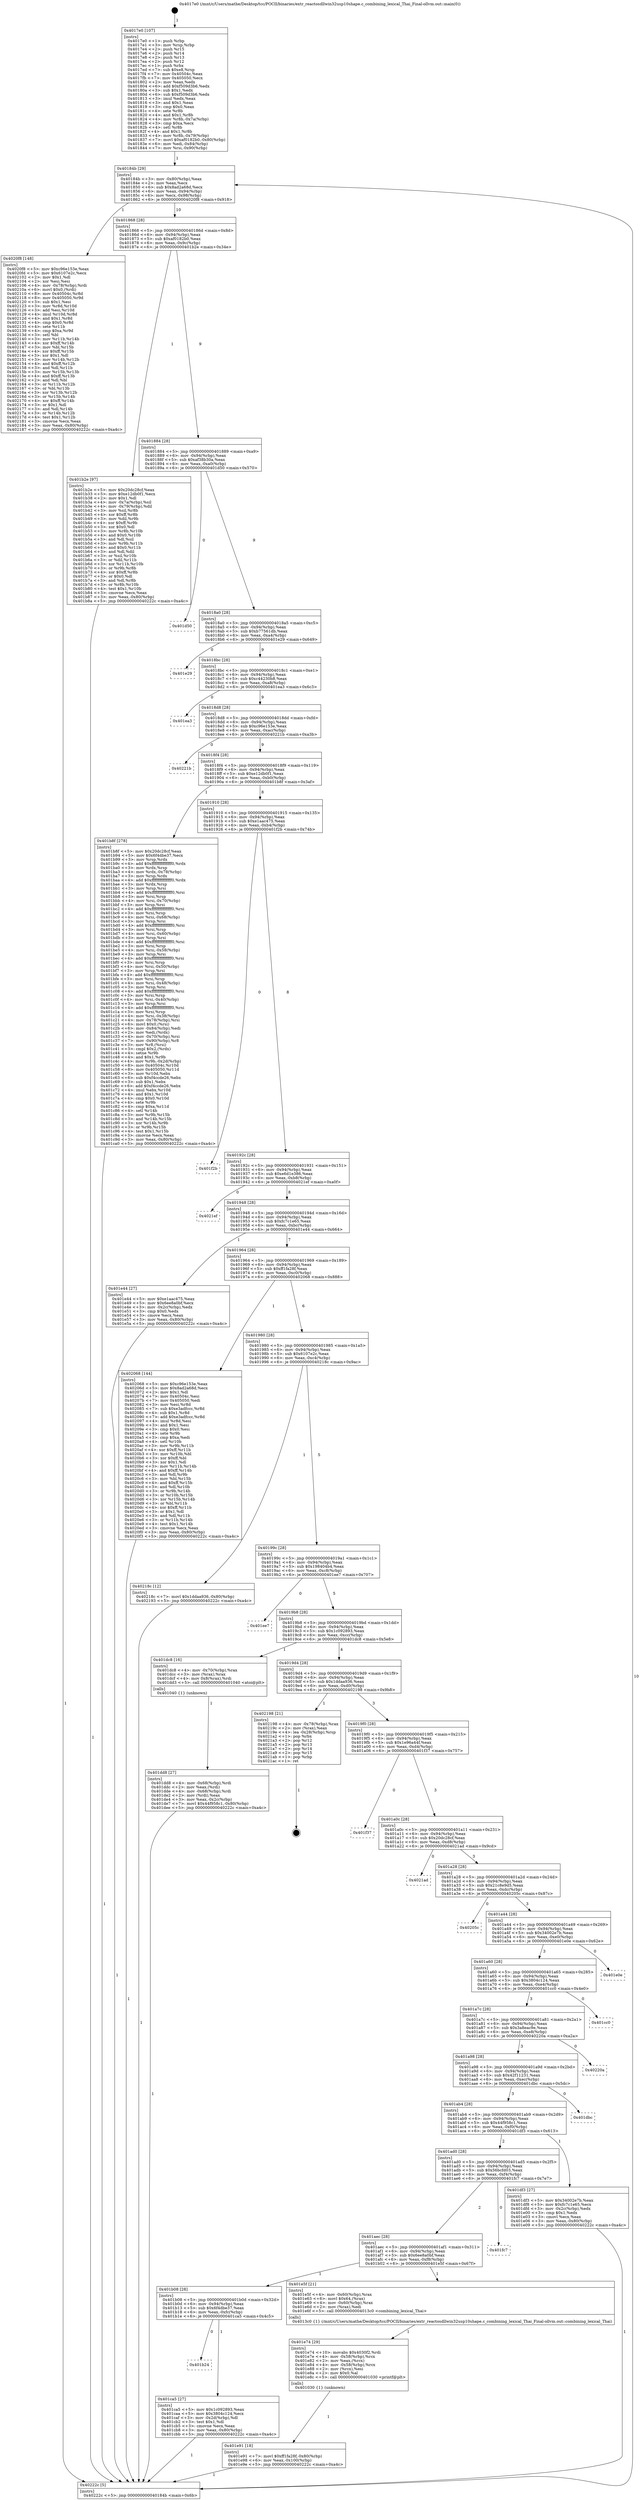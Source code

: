 digraph "0x4017e0" {
  label = "0x4017e0 (/mnt/c/Users/mathe/Desktop/tcc/POCII/binaries/extr_reactosdllwin32usp10shape.c_combining_lexical_Thai_Final-ollvm.out::main(0))"
  labelloc = "t"
  node[shape=record]

  Entry [label="",width=0.3,height=0.3,shape=circle,fillcolor=black,style=filled]
  "0x40184b" [label="{
     0x40184b [29]\l
     | [instrs]\l
     &nbsp;&nbsp;0x40184b \<+3\>: mov -0x80(%rbp),%eax\l
     &nbsp;&nbsp;0x40184e \<+2\>: mov %eax,%ecx\l
     &nbsp;&nbsp;0x401850 \<+6\>: sub $0x8ad2a68d,%ecx\l
     &nbsp;&nbsp;0x401856 \<+6\>: mov %eax,-0x94(%rbp)\l
     &nbsp;&nbsp;0x40185c \<+6\>: mov %ecx,-0x98(%rbp)\l
     &nbsp;&nbsp;0x401862 \<+6\>: je 00000000004020f8 \<main+0x918\>\l
  }"]
  "0x4020f8" [label="{
     0x4020f8 [148]\l
     | [instrs]\l
     &nbsp;&nbsp;0x4020f8 \<+5\>: mov $0xc96e153e,%eax\l
     &nbsp;&nbsp;0x4020fd \<+5\>: mov $0x6107e2c,%ecx\l
     &nbsp;&nbsp;0x402102 \<+2\>: mov $0x1,%dl\l
     &nbsp;&nbsp;0x402104 \<+2\>: xor %esi,%esi\l
     &nbsp;&nbsp;0x402106 \<+4\>: mov -0x78(%rbp),%rdi\l
     &nbsp;&nbsp;0x40210a \<+6\>: movl $0x0,(%rdi)\l
     &nbsp;&nbsp;0x402110 \<+8\>: mov 0x40504c,%r8d\l
     &nbsp;&nbsp;0x402118 \<+8\>: mov 0x405050,%r9d\l
     &nbsp;&nbsp;0x402120 \<+3\>: sub $0x1,%esi\l
     &nbsp;&nbsp;0x402123 \<+3\>: mov %r8d,%r10d\l
     &nbsp;&nbsp;0x402126 \<+3\>: add %esi,%r10d\l
     &nbsp;&nbsp;0x402129 \<+4\>: imul %r10d,%r8d\l
     &nbsp;&nbsp;0x40212d \<+4\>: and $0x1,%r8d\l
     &nbsp;&nbsp;0x402131 \<+4\>: cmp $0x0,%r8d\l
     &nbsp;&nbsp;0x402135 \<+4\>: sete %r11b\l
     &nbsp;&nbsp;0x402139 \<+4\>: cmp $0xa,%r9d\l
     &nbsp;&nbsp;0x40213d \<+3\>: setl %bl\l
     &nbsp;&nbsp;0x402140 \<+3\>: mov %r11b,%r14b\l
     &nbsp;&nbsp;0x402143 \<+4\>: xor $0xff,%r14b\l
     &nbsp;&nbsp;0x402147 \<+3\>: mov %bl,%r15b\l
     &nbsp;&nbsp;0x40214a \<+4\>: xor $0xff,%r15b\l
     &nbsp;&nbsp;0x40214e \<+3\>: xor $0x1,%dl\l
     &nbsp;&nbsp;0x402151 \<+3\>: mov %r14b,%r12b\l
     &nbsp;&nbsp;0x402154 \<+4\>: and $0xff,%r12b\l
     &nbsp;&nbsp;0x402158 \<+3\>: and %dl,%r11b\l
     &nbsp;&nbsp;0x40215b \<+3\>: mov %r15b,%r13b\l
     &nbsp;&nbsp;0x40215e \<+4\>: and $0xff,%r13b\l
     &nbsp;&nbsp;0x402162 \<+2\>: and %dl,%bl\l
     &nbsp;&nbsp;0x402164 \<+3\>: or %r11b,%r12b\l
     &nbsp;&nbsp;0x402167 \<+3\>: or %bl,%r13b\l
     &nbsp;&nbsp;0x40216a \<+3\>: xor %r13b,%r12b\l
     &nbsp;&nbsp;0x40216d \<+3\>: or %r15b,%r14b\l
     &nbsp;&nbsp;0x402170 \<+4\>: xor $0xff,%r14b\l
     &nbsp;&nbsp;0x402174 \<+3\>: or $0x1,%dl\l
     &nbsp;&nbsp;0x402177 \<+3\>: and %dl,%r14b\l
     &nbsp;&nbsp;0x40217a \<+3\>: or %r14b,%r12b\l
     &nbsp;&nbsp;0x40217d \<+4\>: test $0x1,%r12b\l
     &nbsp;&nbsp;0x402181 \<+3\>: cmovne %ecx,%eax\l
     &nbsp;&nbsp;0x402184 \<+3\>: mov %eax,-0x80(%rbp)\l
     &nbsp;&nbsp;0x402187 \<+5\>: jmp 000000000040222c \<main+0xa4c\>\l
  }"]
  "0x401868" [label="{
     0x401868 [28]\l
     | [instrs]\l
     &nbsp;&nbsp;0x401868 \<+5\>: jmp 000000000040186d \<main+0x8d\>\l
     &nbsp;&nbsp;0x40186d \<+6\>: mov -0x94(%rbp),%eax\l
     &nbsp;&nbsp;0x401873 \<+5\>: sub $0xaf0182b0,%eax\l
     &nbsp;&nbsp;0x401878 \<+6\>: mov %eax,-0x9c(%rbp)\l
     &nbsp;&nbsp;0x40187e \<+6\>: je 0000000000401b2e \<main+0x34e\>\l
  }"]
  Exit [label="",width=0.3,height=0.3,shape=circle,fillcolor=black,style=filled,peripheries=2]
  "0x401b2e" [label="{
     0x401b2e [97]\l
     | [instrs]\l
     &nbsp;&nbsp;0x401b2e \<+5\>: mov $0x20dc28cf,%eax\l
     &nbsp;&nbsp;0x401b33 \<+5\>: mov $0xe12db0f1,%ecx\l
     &nbsp;&nbsp;0x401b38 \<+2\>: mov $0x1,%dl\l
     &nbsp;&nbsp;0x401b3a \<+4\>: mov -0x7a(%rbp),%sil\l
     &nbsp;&nbsp;0x401b3e \<+4\>: mov -0x79(%rbp),%dil\l
     &nbsp;&nbsp;0x401b42 \<+3\>: mov %sil,%r8b\l
     &nbsp;&nbsp;0x401b45 \<+4\>: xor $0xff,%r8b\l
     &nbsp;&nbsp;0x401b49 \<+3\>: mov %dil,%r9b\l
     &nbsp;&nbsp;0x401b4c \<+4\>: xor $0xff,%r9b\l
     &nbsp;&nbsp;0x401b50 \<+3\>: xor $0x0,%dl\l
     &nbsp;&nbsp;0x401b53 \<+3\>: mov %r8b,%r10b\l
     &nbsp;&nbsp;0x401b56 \<+4\>: and $0x0,%r10b\l
     &nbsp;&nbsp;0x401b5a \<+3\>: and %dl,%sil\l
     &nbsp;&nbsp;0x401b5d \<+3\>: mov %r9b,%r11b\l
     &nbsp;&nbsp;0x401b60 \<+4\>: and $0x0,%r11b\l
     &nbsp;&nbsp;0x401b64 \<+3\>: and %dl,%dil\l
     &nbsp;&nbsp;0x401b67 \<+3\>: or %sil,%r10b\l
     &nbsp;&nbsp;0x401b6a \<+3\>: or %dil,%r11b\l
     &nbsp;&nbsp;0x401b6d \<+3\>: xor %r11b,%r10b\l
     &nbsp;&nbsp;0x401b70 \<+3\>: or %r9b,%r8b\l
     &nbsp;&nbsp;0x401b73 \<+4\>: xor $0xff,%r8b\l
     &nbsp;&nbsp;0x401b77 \<+3\>: or $0x0,%dl\l
     &nbsp;&nbsp;0x401b7a \<+3\>: and %dl,%r8b\l
     &nbsp;&nbsp;0x401b7d \<+3\>: or %r8b,%r10b\l
     &nbsp;&nbsp;0x401b80 \<+4\>: test $0x1,%r10b\l
     &nbsp;&nbsp;0x401b84 \<+3\>: cmovne %ecx,%eax\l
     &nbsp;&nbsp;0x401b87 \<+3\>: mov %eax,-0x80(%rbp)\l
     &nbsp;&nbsp;0x401b8a \<+5\>: jmp 000000000040222c \<main+0xa4c\>\l
  }"]
  "0x401884" [label="{
     0x401884 [28]\l
     | [instrs]\l
     &nbsp;&nbsp;0x401884 \<+5\>: jmp 0000000000401889 \<main+0xa9\>\l
     &nbsp;&nbsp;0x401889 \<+6\>: mov -0x94(%rbp),%eax\l
     &nbsp;&nbsp;0x40188f \<+5\>: sub $0xaf38b30a,%eax\l
     &nbsp;&nbsp;0x401894 \<+6\>: mov %eax,-0xa0(%rbp)\l
     &nbsp;&nbsp;0x40189a \<+6\>: je 0000000000401d50 \<main+0x570\>\l
  }"]
  "0x40222c" [label="{
     0x40222c [5]\l
     | [instrs]\l
     &nbsp;&nbsp;0x40222c \<+5\>: jmp 000000000040184b \<main+0x6b\>\l
  }"]
  "0x4017e0" [label="{
     0x4017e0 [107]\l
     | [instrs]\l
     &nbsp;&nbsp;0x4017e0 \<+1\>: push %rbp\l
     &nbsp;&nbsp;0x4017e1 \<+3\>: mov %rsp,%rbp\l
     &nbsp;&nbsp;0x4017e4 \<+2\>: push %r15\l
     &nbsp;&nbsp;0x4017e6 \<+2\>: push %r14\l
     &nbsp;&nbsp;0x4017e8 \<+2\>: push %r13\l
     &nbsp;&nbsp;0x4017ea \<+2\>: push %r12\l
     &nbsp;&nbsp;0x4017ec \<+1\>: push %rbx\l
     &nbsp;&nbsp;0x4017ed \<+7\>: sub $0xe8,%rsp\l
     &nbsp;&nbsp;0x4017f4 \<+7\>: mov 0x40504c,%eax\l
     &nbsp;&nbsp;0x4017fb \<+7\>: mov 0x405050,%ecx\l
     &nbsp;&nbsp;0x401802 \<+2\>: mov %eax,%edx\l
     &nbsp;&nbsp;0x401804 \<+6\>: add $0xf509d3b6,%edx\l
     &nbsp;&nbsp;0x40180a \<+3\>: sub $0x1,%edx\l
     &nbsp;&nbsp;0x40180d \<+6\>: sub $0xf509d3b6,%edx\l
     &nbsp;&nbsp;0x401813 \<+3\>: imul %edx,%eax\l
     &nbsp;&nbsp;0x401816 \<+3\>: and $0x1,%eax\l
     &nbsp;&nbsp;0x401819 \<+3\>: cmp $0x0,%eax\l
     &nbsp;&nbsp;0x40181c \<+4\>: sete %r8b\l
     &nbsp;&nbsp;0x401820 \<+4\>: and $0x1,%r8b\l
     &nbsp;&nbsp;0x401824 \<+4\>: mov %r8b,-0x7a(%rbp)\l
     &nbsp;&nbsp;0x401828 \<+3\>: cmp $0xa,%ecx\l
     &nbsp;&nbsp;0x40182b \<+4\>: setl %r8b\l
     &nbsp;&nbsp;0x40182f \<+4\>: and $0x1,%r8b\l
     &nbsp;&nbsp;0x401833 \<+4\>: mov %r8b,-0x79(%rbp)\l
     &nbsp;&nbsp;0x401837 \<+7\>: movl $0xaf0182b0,-0x80(%rbp)\l
     &nbsp;&nbsp;0x40183e \<+6\>: mov %edi,-0x84(%rbp)\l
     &nbsp;&nbsp;0x401844 \<+7\>: mov %rsi,-0x90(%rbp)\l
  }"]
  "0x401e91" [label="{
     0x401e91 [18]\l
     | [instrs]\l
     &nbsp;&nbsp;0x401e91 \<+7\>: movl $0xff1fa28f,-0x80(%rbp)\l
     &nbsp;&nbsp;0x401e98 \<+6\>: mov %eax,-0x100(%rbp)\l
     &nbsp;&nbsp;0x401e9e \<+5\>: jmp 000000000040222c \<main+0xa4c\>\l
  }"]
  "0x401d50" [label="{
     0x401d50\l
  }", style=dashed]
  "0x4018a0" [label="{
     0x4018a0 [28]\l
     | [instrs]\l
     &nbsp;&nbsp;0x4018a0 \<+5\>: jmp 00000000004018a5 \<main+0xc5\>\l
     &nbsp;&nbsp;0x4018a5 \<+6\>: mov -0x94(%rbp),%eax\l
     &nbsp;&nbsp;0x4018ab \<+5\>: sub $0xb77561db,%eax\l
     &nbsp;&nbsp;0x4018b0 \<+6\>: mov %eax,-0xa4(%rbp)\l
     &nbsp;&nbsp;0x4018b6 \<+6\>: je 0000000000401e29 \<main+0x649\>\l
  }"]
  "0x401e74" [label="{
     0x401e74 [29]\l
     | [instrs]\l
     &nbsp;&nbsp;0x401e74 \<+10\>: movabs $0x4030f2,%rdi\l
     &nbsp;&nbsp;0x401e7e \<+4\>: mov -0x58(%rbp),%rcx\l
     &nbsp;&nbsp;0x401e82 \<+2\>: mov %eax,(%rcx)\l
     &nbsp;&nbsp;0x401e84 \<+4\>: mov -0x58(%rbp),%rcx\l
     &nbsp;&nbsp;0x401e88 \<+2\>: mov (%rcx),%esi\l
     &nbsp;&nbsp;0x401e8a \<+2\>: mov $0x0,%al\l
     &nbsp;&nbsp;0x401e8c \<+5\>: call 0000000000401030 \<printf@plt\>\l
     | [calls]\l
     &nbsp;&nbsp;0x401030 \{1\} (unknown)\l
  }"]
  "0x401e29" [label="{
     0x401e29\l
  }", style=dashed]
  "0x4018bc" [label="{
     0x4018bc [28]\l
     | [instrs]\l
     &nbsp;&nbsp;0x4018bc \<+5\>: jmp 00000000004018c1 \<main+0xe1\>\l
     &nbsp;&nbsp;0x4018c1 \<+6\>: mov -0x94(%rbp),%eax\l
     &nbsp;&nbsp;0x4018c7 \<+5\>: sub $0xc44230b8,%eax\l
     &nbsp;&nbsp;0x4018cc \<+6\>: mov %eax,-0xa8(%rbp)\l
     &nbsp;&nbsp;0x4018d2 \<+6\>: je 0000000000401ea3 \<main+0x6c3\>\l
  }"]
  "0x401dd8" [label="{
     0x401dd8 [27]\l
     | [instrs]\l
     &nbsp;&nbsp;0x401dd8 \<+4\>: mov -0x68(%rbp),%rdi\l
     &nbsp;&nbsp;0x401ddc \<+2\>: mov %eax,(%rdi)\l
     &nbsp;&nbsp;0x401dde \<+4\>: mov -0x68(%rbp),%rdi\l
     &nbsp;&nbsp;0x401de2 \<+2\>: mov (%rdi),%eax\l
     &nbsp;&nbsp;0x401de4 \<+3\>: mov %eax,-0x2c(%rbp)\l
     &nbsp;&nbsp;0x401de7 \<+7\>: movl $0x44f958c1,-0x80(%rbp)\l
     &nbsp;&nbsp;0x401dee \<+5\>: jmp 000000000040222c \<main+0xa4c\>\l
  }"]
  "0x401ea3" [label="{
     0x401ea3\l
  }", style=dashed]
  "0x4018d8" [label="{
     0x4018d8 [28]\l
     | [instrs]\l
     &nbsp;&nbsp;0x4018d8 \<+5\>: jmp 00000000004018dd \<main+0xfd\>\l
     &nbsp;&nbsp;0x4018dd \<+6\>: mov -0x94(%rbp),%eax\l
     &nbsp;&nbsp;0x4018e3 \<+5\>: sub $0xc96e153e,%eax\l
     &nbsp;&nbsp;0x4018e8 \<+6\>: mov %eax,-0xac(%rbp)\l
     &nbsp;&nbsp;0x4018ee \<+6\>: je 000000000040221b \<main+0xa3b\>\l
  }"]
  "0x401b24" [label="{
     0x401b24\l
  }", style=dashed]
  "0x40221b" [label="{
     0x40221b\l
  }", style=dashed]
  "0x4018f4" [label="{
     0x4018f4 [28]\l
     | [instrs]\l
     &nbsp;&nbsp;0x4018f4 \<+5\>: jmp 00000000004018f9 \<main+0x119\>\l
     &nbsp;&nbsp;0x4018f9 \<+6\>: mov -0x94(%rbp),%eax\l
     &nbsp;&nbsp;0x4018ff \<+5\>: sub $0xe12db0f1,%eax\l
     &nbsp;&nbsp;0x401904 \<+6\>: mov %eax,-0xb0(%rbp)\l
     &nbsp;&nbsp;0x40190a \<+6\>: je 0000000000401b8f \<main+0x3af\>\l
  }"]
  "0x401ca5" [label="{
     0x401ca5 [27]\l
     | [instrs]\l
     &nbsp;&nbsp;0x401ca5 \<+5\>: mov $0x1c092893,%eax\l
     &nbsp;&nbsp;0x401caa \<+5\>: mov $0x3804c124,%ecx\l
     &nbsp;&nbsp;0x401caf \<+3\>: mov -0x2d(%rbp),%dl\l
     &nbsp;&nbsp;0x401cb2 \<+3\>: test $0x1,%dl\l
     &nbsp;&nbsp;0x401cb5 \<+3\>: cmovne %ecx,%eax\l
     &nbsp;&nbsp;0x401cb8 \<+3\>: mov %eax,-0x80(%rbp)\l
     &nbsp;&nbsp;0x401cbb \<+5\>: jmp 000000000040222c \<main+0xa4c\>\l
  }"]
  "0x401b8f" [label="{
     0x401b8f [278]\l
     | [instrs]\l
     &nbsp;&nbsp;0x401b8f \<+5\>: mov $0x20dc28cf,%eax\l
     &nbsp;&nbsp;0x401b94 \<+5\>: mov $0x6f4dbe37,%ecx\l
     &nbsp;&nbsp;0x401b99 \<+3\>: mov %rsp,%rdx\l
     &nbsp;&nbsp;0x401b9c \<+4\>: add $0xfffffffffffffff0,%rdx\l
     &nbsp;&nbsp;0x401ba0 \<+3\>: mov %rdx,%rsp\l
     &nbsp;&nbsp;0x401ba3 \<+4\>: mov %rdx,-0x78(%rbp)\l
     &nbsp;&nbsp;0x401ba7 \<+3\>: mov %rsp,%rdx\l
     &nbsp;&nbsp;0x401baa \<+4\>: add $0xfffffffffffffff0,%rdx\l
     &nbsp;&nbsp;0x401bae \<+3\>: mov %rdx,%rsp\l
     &nbsp;&nbsp;0x401bb1 \<+3\>: mov %rsp,%rsi\l
     &nbsp;&nbsp;0x401bb4 \<+4\>: add $0xfffffffffffffff0,%rsi\l
     &nbsp;&nbsp;0x401bb8 \<+3\>: mov %rsi,%rsp\l
     &nbsp;&nbsp;0x401bbb \<+4\>: mov %rsi,-0x70(%rbp)\l
     &nbsp;&nbsp;0x401bbf \<+3\>: mov %rsp,%rsi\l
     &nbsp;&nbsp;0x401bc2 \<+4\>: add $0xfffffffffffffff0,%rsi\l
     &nbsp;&nbsp;0x401bc6 \<+3\>: mov %rsi,%rsp\l
     &nbsp;&nbsp;0x401bc9 \<+4\>: mov %rsi,-0x68(%rbp)\l
     &nbsp;&nbsp;0x401bcd \<+3\>: mov %rsp,%rsi\l
     &nbsp;&nbsp;0x401bd0 \<+4\>: add $0xfffffffffffffff0,%rsi\l
     &nbsp;&nbsp;0x401bd4 \<+3\>: mov %rsi,%rsp\l
     &nbsp;&nbsp;0x401bd7 \<+4\>: mov %rsi,-0x60(%rbp)\l
     &nbsp;&nbsp;0x401bdb \<+3\>: mov %rsp,%rsi\l
     &nbsp;&nbsp;0x401bde \<+4\>: add $0xfffffffffffffff0,%rsi\l
     &nbsp;&nbsp;0x401be2 \<+3\>: mov %rsi,%rsp\l
     &nbsp;&nbsp;0x401be5 \<+4\>: mov %rsi,-0x58(%rbp)\l
     &nbsp;&nbsp;0x401be9 \<+3\>: mov %rsp,%rsi\l
     &nbsp;&nbsp;0x401bec \<+4\>: add $0xfffffffffffffff0,%rsi\l
     &nbsp;&nbsp;0x401bf0 \<+3\>: mov %rsi,%rsp\l
     &nbsp;&nbsp;0x401bf3 \<+4\>: mov %rsi,-0x50(%rbp)\l
     &nbsp;&nbsp;0x401bf7 \<+3\>: mov %rsp,%rsi\l
     &nbsp;&nbsp;0x401bfa \<+4\>: add $0xfffffffffffffff0,%rsi\l
     &nbsp;&nbsp;0x401bfe \<+3\>: mov %rsi,%rsp\l
     &nbsp;&nbsp;0x401c01 \<+4\>: mov %rsi,-0x48(%rbp)\l
     &nbsp;&nbsp;0x401c05 \<+3\>: mov %rsp,%rsi\l
     &nbsp;&nbsp;0x401c08 \<+4\>: add $0xfffffffffffffff0,%rsi\l
     &nbsp;&nbsp;0x401c0c \<+3\>: mov %rsi,%rsp\l
     &nbsp;&nbsp;0x401c0f \<+4\>: mov %rsi,-0x40(%rbp)\l
     &nbsp;&nbsp;0x401c13 \<+3\>: mov %rsp,%rsi\l
     &nbsp;&nbsp;0x401c16 \<+4\>: add $0xfffffffffffffff0,%rsi\l
     &nbsp;&nbsp;0x401c1a \<+3\>: mov %rsi,%rsp\l
     &nbsp;&nbsp;0x401c1d \<+4\>: mov %rsi,-0x38(%rbp)\l
     &nbsp;&nbsp;0x401c21 \<+4\>: mov -0x78(%rbp),%rsi\l
     &nbsp;&nbsp;0x401c25 \<+6\>: movl $0x0,(%rsi)\l
     &nbsp;&nbsp;0x401c2b \<+6\>: mov -0x84(%rbp),%edi\l
     &nbsp;&nbsp;0x401c31 \<+2\>: mov %edi,(%rdx)\l
     &nbsp;&nbsp;0x401c33 \<+4\>: mov -0x70(%rbp),%rsi\l
     &nbsp;&nbsp;0x401c37 \<+7\>: mov -0x90(%rbp),%r8\l
     &nbsp;&nbsp;0x401c3e \<+3\>: mov %r8,(%rsi)\l
     &nbsp;&nbsp;0x401c41 \<+3\>: cmpl $0x2,(%rdx)\l
     &nbsp;&nbsp;0x401c44 \<+4\>: setne %r9b\l
     &nbsp;&nbsp;0x401c48 \<+4\>: and $0x1,%r9b\l
     &nbsp;&nbsp;0x401c4c \<+4\>: mov %r9b,-0x2d(%rbp)\l
     &nbsp;&nbsp;0x401c50 \<+8\>: mov 0x40504c,%r10d\l
     &nbsp;&nbsp;0x401c58 \<+8\>: mov 0x405050,%r11d\l
     &nbsp;&nbsp;0x401c60 \<+3\>: mov %r10d,%ebx\l
     &nbsp;&nbsp;0x401c63 \<+6\>: sub $0xf4ccde26,%ebx\l
     &nbsp;&nbsp;0x401c69 \<+3\>: sub $0x1,%ebx\l
     &nbsp;&nbsp;0x401c6c \<+6\>: add $0xf4ccde26,%ebx\l
     &nbsp;&nbsp;0x401c72 \<+4\>: imul %ebx,%r10d\l
     &nbsp;&nbsp;0x401c76 \<+4\>: and $0x1,%r10d\l
     &nbsp;&nbsp;0x401c7a \<+4\>: cmp $0x0,%r10d\l
     &nbsp;&nbsp;0x401c7e \<+4\>: sete %r9b\l
     &nbsp;&nbsp;0x401c82 \<+4\>: cmp $0xa,%r11d\l
     &nbsp;&nbsp;0x401c86 \<+4\>: setl %r14b\l
     &nbsp;&nbsp;0x401c8a \<+3\>: mov %r9b,%r15b\l
     &nbsp;&nbsp;0x401c8d \<+3\>: and %r14b,%r15b\l
     &nbsp;&nbsp;0x401c90 \<+3\>: xor %r14b,%r9b\l
     &nbsp;&nbsp;0x401c93 \<+3\>: or %r9b,%r15b\l
     &nbsp;&nbsp;0x401c96 \<+4\>: test $0x1,%r15b\l
     &nbsp;&nbsp;0x401c9a \<+3\>: cmovne %ecx,%eax\l
     &nbsp;&nbsp;0x401c9d \<+3\>: mov %eax,-0x80(%rbp)\l
     &nbsp;&nbsp;0x401ca0 \<+5\>: jmp 000000000040222c \<main+0xa4c\>\l
  }"]
  "0x401910" [label="{
     0x401910 [28]\l
     | [instrs]\l
     &nbsp;&nbsp;0x401910 \<+5\>: jmp 0000000000401915 \<main+0x135\>\l
     &nbsp;&nbsp;0x401915 \<+6\>: mov -0x94(%rbp),%eax\l
     &nbsp;&nbsp;0x40191b \<+5\>: sub $0xe1aac475,%eax\l
     &nbsp;&nbsp;0x401920 \<+6\>: mov %eax,-0xb4(%rbp)\l
     &nbsp;&nbsp;0x401926 \<+6\>: je 0000000000401f2b \<main+0x74b\>\l
  }"]
  "0x401b08" [label="{
     0x401b08 [28]\l
     | [instrs]\l
     &nbsp;&nbsp;0x401b08 \<+5\>: jmp 0000000000401b0d \<main+0x32d\>\l
     &nbsp;&nbsp;0x401b0d \<+6\>: mov -0x94(%rbp),%eax\l
     &nbsp;&nbsp;0x401b13 \<+5\>: sub $0x6f4dbe37,%eax\l
     &nbsp;&nbsp;0x401b18 \<+6\>: mov %eax,-0xfc(%rbp)\l
     &nbsp;&nbsp;0x401b1e \<+6\>: je 0000000000401ca5 \<main+0x4c5\>\l
  }"]
  "0x401e5f" [label="{
     0x401e5f [21]\l
     | [instrs]\l
     &nbsp;&nbsp;0x401e5f \<+4\>: mov -0x60(%rbp),%rax\l
     &nbsp;&nbsp;0x401e63 \<+6\>: movl $0x64,(%rax)\l
     &nbsp;&nbsp;0x401e69 \<+4\>: mov -0x60(%rbp),%rax\l
     &nbsp;&nbsp;0x401e6d \<+2\>: mov (%rax),%edi\l
     &nbsp;&nbsp;0x401e6f \<+5\>: call 00000000004013c0 \<combining_lexical_Thai\>\l
     | [calls]\l
     &nbsp;&nbsp;0x4013c0 \{1\} (/mnt/c/Users/mathe/Desktop/tcc/POCII/binaries/extr_reactosdllwin32usp10shape.c_combining_lexical_Thai_Final-ollvm.out::combining_lexical_Thai)\l
  }"]
  "0x401f2b" [label="{
     0x401f2b\l
  }", style=dashed]
  "0x40192c" [label="{
     0x40192c [28]\l
     | [instrs]\l
     &nbsp;&nbsp;0x40192c \<+5\>: jmp 0000000000401931 \<main+0x151\>\l
     &nbsp;&nbsp;0x401931 \<+6\>: mov -0x94(%rbp),%eax\l
     &nbsp;&nbsp;0x401937 \<+5\>: sub $0xe6d1e386,%eax\l
     &nbsp;&nbsp;0x40193c \<+6\>: mov %eax,-0xb8(%rbp)\l
     &nbsp;&nbsp;0x401942 \<+6\>: je 00000000004021ef \<main+0xa0f\>\l
  }"]
  "0x401aec" [label="{
     0x401aec [28]\l
     | [instrs]\l
     &nbsp;&nbsp;0x401aec \<+5\>: jmp 0000000000401af1 \<main+0x311\>\l
     &nbsp;&nbsp;0x401af1 \<+6\>: mov -0x94(%rbp),%eax\l
     &nbsp;&nbsp;0x401af7 \<+5\>: sub $0x6ee8a0bf,%eax\l
     &nbsp;&nbsp;0x401afc \<+6\>: mov %eax,-0xf8(%rbp)\l
     &nbsp;&nbsp;0x401b02 \<+6\>: je 0000000000401e5f \<main+0x67f\>\l
  }"]
  "0x4021ef" [label="{
     0x4021ef\l
  }", style=dashed]
  "0x401948" [label="{
     0x401948 [28]\l
     | [instrs]\l
     &nbsp;&nbsp;0x401948 \<+5\>: jmp 000000000040194d \<main+0x16d\>\l
     &nbsp;&nbsp;0x40194d \<+6\>: mov -0x94(%rbp),%eax\l
     &nbsp;&nbsp;0x401953 \<+5\>: sub $0xfc7c1e65,%eax\l
     &nbsp;&nbsp;0x401958 \<+6\>: mov %eax,-0xbc(%rbp)\l
     &nbsp;&nbsp;0x40195e \<+6\>: je 0000000000401e44 \<main+0x664\>\l
  }"]
  "0x401fc7" [label="{
     0x401fc7\l
  }", style=dashed]
  "0x401e44" [label="{
     0x401e44 [27]\l
     | [instrs]\l
     &nbsp;&nbsp;0x401e44 \<+5\>: mov $0xe1aac475,%eax\l
     &nbsp;&nbsp;0x401e49 \<+5\>: mov $0x6ee8a0bf,%ecx\l
     &nbsp;&nbsp;0x401e4e \<+3\>: mov -0x2c(%rbp),%edx\l
     &nbsp;&nbsp;0x401e51 \<+3\>: cmp $0x0,%edx\l
     &nbsp;&nbsp;0x401e54 \<+3\>: cmove %ecx,%eax\l
     &nbsp;&nbsp;0x401e57 \<+3\>: mov %eax,-0x80(%rbp)\l
     &nbsp;&nbsp;0x401e5a \<+5\>: jmp 000000000040222c \<main+0xa4c\>\l
  }"]
  "0x401964" [label="{
     0x401964 [28]\l
     | [instrs]\l
     &nbsp;&nbsp;0x401964 \<+5\>: jmp 0000000000401969 \<main+0x189\>\l
     &nbsp;&nbsp;0x401969 \<+6\>: mov -0x94(%rbp),%eax\l
     &nbsp;&nbsp;0x40196f \<+5\>: sub $0xff1fa28f,%eax\l
     &nbsp;&nbsp;0x401974 \<+6\>: mov %eax,-0xc0(%rbp)\l
     &nbsp;&nbsp;0x40197a \<+6\>: je 0000000000402068 \<main+0x888\>\l
  }"]
  "0x401ad0" [label="{
     0x401ad0 [28]\l
     | [instrs]\l
     &nbsp;&nbsp;0x401ad0 \<+5\>: jmp 0000000000401ad5 \<main+0x2f5\>\l
     &nbsp;&nbsp;0x401ad5 \<+6\>: mov -0x94(%rbp),%eax\l
     &nbsp;&nbsp;0x401adb \<+5\>: sub $0x56bcfd03,%eax\l
     &nbsp;&nbsp;0x401ae0 \<+6\>: mov %eax,-0xf4(%rbp)\l
     &nbsp;&nbsp;0x401ae6 \<+6\>: je 0000000000401fc7 \<main+0x7e7\>\l
  }"]
  "0x402068" [label="{
     0x402068 [144]\l
     | [instrs]\l
     &nbsp;&nbsp;0x402068 \<+5\>: mov $0xc96e153e,%eax\l
     &nbsp;&nbsp;0x40206d \<+5\>: mov $0x8ad2a68d,%ecx\l
     &nbsp;&nbsp;0x402072 \<+2\>: mov $0x1,%dl\l
     &nbsp;&nbsp;0x402074 \<+7\>: mov 0x40504c,%esi\l
     &nbsp;&nbsp;0x40207b \<+7\>: mov 0x405050,%edi\l
     &nbsp;&nbsp;0x402082 \<+3\>: mov %esi,%r8d\l
     &nbsp;&nbsp;0x402085 \<+7\>: sub $0xe3adfccc,%r8d\l
     &nbsp;&nbsp;0x40208c \<+4\>: sub $0x1,%r8d\l
     &nbsp;&nbsp;0x402090 \<+7\>: add $0xe3adfccc,%r8d\l
     &nbsp;&nbsp;0x402097 \<+4\>: imul %r8d,%esi\l
     &nbsp;&nbsp;0x40209b \<+3\>: and $0x1,%esi\l
     &nbsp;&nbsp;0x40209e \<+3\>: cmp $0x0,%esi\l
     &nbsp;&nbsp;0x4020a1 \<+4\>: sete %r9b\l
     &nbsp;&nbsp;0x4020a5 \<+3\>: cmp $0xa,%edi\l
     &nbsp;&nbsp;0x4020a8 \<+4\>: setl %r10b\l
     &nbsp;&nbsp;0x4020ac \<+3\>: mov %r9b,%r11b\l
     &nbsp;&nbsp;0x4020af \<+4\>: xor $0xff,%r11b\l
     &nbsp;&nbsp;0x4020b3 \<+3\>: mov %r10b,%bl\l
     &nbsp;&nbsp;0x4020b6 \<+3\>: xor $0xff,%bl\l
     &nbsp;&nbsp;0x4020b9 \<+3\>: xor $0x1,%dl\l
     &nbsp;&nbsp;0x4020bc \<+3\>: mov %r11b,%r14b\l
     &nbsp;&nbsp;0x4020bf \<+4\>: and $0xff,%r14b\l
     &nbsp;&nbsp;0x4020c3 \<+3\>: and %dl,%r9b\l
     &nbsp;&nbsp;0x4020c6 \<+3\>: mov %bl,%r15b\l
     &nbsp;&nbsp;0x4020c9 \<+4\>: and $0xff,%r15b\l
     &nbsp;&nbsp;0x4020cd \<+3\>: and %dl,%r10b\l
     &nbsp;&nbsp;0x4020d0 \<+3\>: or %r9b,%r14b\l
     &nbsp;&nbsp;0x4020d3 \<+3\>: or %r10b,%r15b\l
     &nbsp;&nbsp;0x4020d6 \<+3\>: xor %r15b,%r14b\l
     &nbsp;&nbsp;0x4020d9 \<+3\>: or %bl,%r11b\l
     &nbsp;&nbsp;0x4020dc \<+4\>: xor $0xff,%r11b\l
     &nbsp;&nbsp;0x4020e0 \<+3\>: or $0x1,%dl\l
     &nbsp;&nbsp;0x4020e3 \<+3\>: and %dl,%r11b\l
     &nbsp;&nbsp;0x4020e6 \<+3\>: or %r11b,%r14b\l
     &nbsp;&nbsp;0x4020e9 \<+4\>: test $0x1,%r14b\l
     &nbsp;&nbsp;0x4020ed \<+3\>: cmovne %ecx,%eax\l
     &nbsp;&nbsp;0x4020f0 \<+3\>: mov %eax,-0x80(%rbp)\l
     &nbsp;&nbsp;0x4020f3 \<+5\>: jmp 000000000040222c \<main+0xa4c\>\l
  }"]
  "0x401980" [label="{
     0x401980 [28]\l
     | [instrs]\l
     &nbsp;&nbsp;0x401980 \<+5\>: jmp 0000000000401985 \<main+0x1a5\>\l
     &nbsp;&nbsp;0x401985 \<+6\>: mov -0x94(%rbp),%eax\l
     &nbsp;&nbsp;0x40198b \<+5\>: sub $0x6107e2c,%eax\l
     &nbsp;&nbsp;0x401990 \<+6\>: mov %eax,-0xc4(%rbp)\l
     &nbsp;&nbsp;0x401996 \<+6\>: je 000000000040218c \<main+0x9ac\>\l
  }"]
  "0x401df3" [label="{
     0x401df3 [27]\l
     | [instrs]\l
     &nbsp;&nbsp;0x401df3 \<+5\>: mov $0x34002e7b,%eax\l
     &nbsp;&nbsp;0x401df8 \<+5\>: mov $0xfc7c1e65,%ecx\l
     &nbsp;&nbsp;0x401dfd \<+3\>: mov -0x2c(%rbp),%edx\l
     &nbsp;&nbsp;0x401e00 \<+3\>: cmp $0x1,%edx\l
     &nbsp;&nbsp;0x401e03 \<+3\>: cmovl %ecx,%eax\l
     &nbsp;&nbsp;0x401e06 \<+3\>: mov %eax,-0x80(%rbp)\l
     &nbsp;&nbsp;0x401e09 \<+5\>: jmp 000000000040222c \<main+0xa4c\>\l
  }"]
  "0x40218c" [label="{
     0x40218c [12]\l
     | [instrs]\l
     &nbsp;&nbsp;0x40218c \<+7\>: movl $0x1ddaa936,-0x80(%rbp)\l
     &nbsp;&nbsp;0x402193 \<+5\>: jmp 000000000040222c \<main+0xa4c\>\l
  }"]
  "0x40199c" [label="{
     0x40199c [28]\l
     | [instrs]\l
     &nbsp;&nbsp;0x40199c \<+5\>: jmp 00000000004019a1 \<main+0x1c1\>\l
     &nbsp;&nbsp;0x4019a1 \<+6\>: mov -0x94(%rbp),%eax\l
     &nbsp;&nbsp;0x4019a7 \<+5\>: sub $0x198404b4,%eax\l
     &nbsp;&nbsp;0x4019ac \<+6\>: mov %eax,-0xc8(%rbp)\l
     &nbsp;&nbsp;0x4019b2 \<+6\>: je 0000000000401ee7 \<main+0x707\>\l
  }"]
  "0x401ab4" [label="{
     0x401ab4 [28]\l
     | [instrs]\l
     &nbsp;&nbsp;0x401ab4 \<+5\>: jmp 0000000000401ab9 \<main+0x2d9\>\l
     &nbsp;&nbsp;0x401ab9 \<+6\>: mov -0x94(%rbp),%eax\l
     &nbsp;&nbsp;0x401abf \<+5\>: sub $0x44f958c1,%eax\l
     &nbsp;&nbsp;0x401ac4 \<+6\>: mov %eax,-0xf0(%rbp)\l
     &nbsp;&nbsp;0x401aca \<+6\>: je 0000000000401df3 \<main+0x613\>\l
  }"]
  "0x401ee7" [label="{
     0x401ee7\l
  }", style=dashed]
  "0x4019b8" [label="{
     0x4019b8 [28]\l
     | [instrs]\l
     &nbsp;&nbsp;0x4019b8 \<+5\>: jmp 00000000004019bd \<main+0x1dd\>\l
     &nbsp;&nbsp;0x4019bd \<+6\>: mov -0x94(%rbp),%eax\l
     &nbsp;&nbsp;0x4019c3 \<+5\>: sub $0x1c092893,%eax\l
     &nbsp;&nbsp;0x4019c8 \<+6\>: mov %eax,-0xcc(%rbp)\l
     &nbsp;&nbsp;0x4019ce \<+6\>: je 0000000000401dc8 \<main+0x5e8\>\l
  }"]
  "0x401dbc" [label="{
     0x401dbc\l
  }", style=dashed]
  "0x401dc8" [label="{
     0x401dc8 [16]\l
     | [instrs]\l
     &nbsp;&nbsp;0x401dc8 \<+4\>: mov -0x70(%rbp),%rax\l
     &nbsp;&nbsp;0x401dcc \<+3\>: mov (%rax),%rax\l
     &nbsp;&nbsp;0x401dcf \<+4\>: mov 0x8(%rax),%rdi\l
     &nbsp;&nbsp;0x401dd3 \<+5\>: call 0000000000401040 \<atoi@plt\>\l
     | [calls]\l
     &nbsp;&nbsp;0x401040 \{1\} (unknown)\l
  }"]
  "0x4019d4" [label="{
     0x4019d4 [28]\l
     | [instrs]\l
     &nbsp;&nbsp;0x4019d4 \<+5\>: jmp 00000000004019d9 \<main+0x1f9\>\l
     &nbsp;&nbsp;0x4019d9 \<+6\>: mov -0x94(%rbp),%eax\l
     &nbsp;&nbsp;0x4019df \<+5\>: sub $0x1ddaa936,%eax\l
     &nbsp;&nbsp;0x4019e4 \<+6\>: mov %eax,-0xd0(%rbp)\l
     &nbsp;&nbsp;0x4019ea \<+6\>: je 0000000000402198 \<main+0x9b8\>\l
  }"]
  "0x401a98" [label="{
     0x401a98 [28]\l
     | [instrs]\l
     &nbsp;&nbsp;0x401a98 \<+5\>: jmp 0000000000401a9d \<main+0x2bd\>\l
     &nbsp;&nbsp;0x401a9d \<+6\>: mov -0x94(%rbp),%eax\l
     &nbsp;&nbsp;0x401aa3 \<+5\>: sub $0x42f11231,%eax\l
     &nbsp;&nbsp;0x401aa8 \<+6\>: mov %eax,-0xec(%rbp)\l
     &nbsp;&nbsp;0x401aae \<+6\>: je 0000000000401dbc \<main+0x5dc\>\l
  }"]
  "0x402198" [label="{
     0x402198 [21]\l
     | [instrs]\l
     &nbsp;&nbsp;0x402198 \<+4\>: mov -0x78(%rbp),%rax\l
     &nbsp;&nbsp;0x40219c \<+2\>: mov (%rax),%eax\l
     &nbsp;&nbsp;0x40219e \<+4\>: lea -0x28(%rbp),%rsp\l
     &nbsp;&nbsp;0x4021a2 \<+1\>: pop %rbx\l
     &nbsp;&nbsp;0x4021a3 \<+2\>: pop %r12\l
     &nbsp;&nbsp;0x4021a5 \<+2\>: pop %r13\l
     &nbsp;&nbsp;0x4021a7 \<+2\>: pop %r14\l
     &nbsp;&nbsp;0x4021a9 \<+2\>: pop %r15\l
     &nbsp;&nbsp;0x4021ab \<+1\>: pop %rbp\l
     &nbsp;&nbsp;0x4021ac \<+1\>: ret\l
  }"]
  "0x4019f0" [label="{
     0x4019f0 [28]\l
     | [instrs]\l
     &nbsp;&nbsp;0x4019f0 \<+5\>: jmp 00000000004019f5 \<main+0x215\>\l
     &nbsp;&nbsp;0x4019f5 \<+6\>: mov -0x94(%rbp),%eax\l
     &nbsp;&nbsp;0x4019fb \<+5\>: sub $0x1e96a44f,%eax\l
     &nbsp;&nbsp;0x401a00 \<+6\>: mov %eax,-0xd4(%rbp)\l
     &nbsp;&nbsp;0x401a06 \<+6\>: je 0000000000401f37 \<main+0x757\>\l
  }"]
  "0x40220a" [label="{
     0x40220a\l
  }", style=dashed]
  "0x401f37" [label="{
     0x401f37\l
  }", style=dashed]
  "0x401a0c" [label="{
     0x401a0c [28]\l
     | [instrs]\l
     &nbsp;&nbsp;0x401a0c \<+5\>: jmp 0000000000401a11 \<main+0x231\>\l
     &nbsp;&nbsp;0x401a11 \<+6\>: mov -0x94(%rbp),%eax\l
     &nbsp;&nbsp;0x401a17 \<+5\>: sub $0x20dc28cf,%eax\l
     &nbsp;&nbsp;0x401a1c \<+6\>: mov %eax,-0xd8(%rbp)\l
     &nbsp;&nbsp;0x401a22 \<+6\>: je 00000000004021ad \<main+0x9cd\>\l
  }"]
  "0x401a7c" [label="{
     0x401a7c [28]\l
     | [instrs]\l
     &nbsp;&nbsp;0x401a7c \<+5\>: jmp 0000000000401a81 \<main+0x2a1\>\l
     &nbsp;&nbsp;0x401a81 \<+6\>: mov -0x94(%rbp),%eax\l
     &nbsp;&nbsp;0x401a87 \<+5\>: sub $0x3a8eac9e,%eax\l
     &nbsp;&nbsp;0x401a8c \<+6\>: mov %eax,-0xe8(%rbp)\l
     &nbsp;&nbsp;0x401a92 \<+6\>: je 000000000040220a \<main+0xa2a\>\l
  }"]
  "0x4021ad" [label="{
     0x4021ad\l
  }", style=dashed]
  "0x401a28" [label="{
     0x401a28 [28]\l
     | [instrs]\l
     &nbsp;&nbsp;0x401a28 \<+5\>: jmp 0000000000401a2d \<main+0x24d\>\l
     &nbsp;&nbsp;0x401a2d \<+6\>: mov -0x94(%rbp),%eax\l
     &nbsp;&nbsp;0x401a33 \<+5\>: sub $0x21c8e9d5,%eax\l
     &nbsp;&nbsp;0x401a38 \<+6\>: mov %eax,-0xdc(%rbp)\l
     &nbsp;&nbsp;0x401a3e \<+6\>: je 000000000040205c \<main+0x87c\>\l
  }"]
  "0x401cc0" [label="{
     0x401cc0\l
  }", style=dashed]
  "0x40205c" [label="{
     0x40205c\l
  }", style=dashed]
  "0x401a44" [label="{
     0x401a44 [28]\l
     | [instrs]\l
     &nbsp;&nbsp;0x401a44 \<+5\>: jmp 0000000000401a49 \<main+0x269\>\l
     &nbsp;&nbsp;0x401a49 \<+6\>: mov -0x94(%rbp),%eax\l
     &nbsp;&nbsp;0x401a4f \<+5\>: sub $0x34002e7b,%eax\l
     &nbsp;&nbsp;0x401a54 \<+6\>: mov %eax,-0xe0(%rbp)\l
     &nbsp;&nbsp;0x401a5a \<+6\>: je 0000000000401e0e \<main+0x62e\>\l
  }"]
  "0x401a60" [label="{
     0x401a60 [28]\l
     | [instrs]\l
     &nbsp;&nbsp;0x401a60 \<+5\>: jmp 0000000000401a65 \<main+0x285\>\l
     &nbsp;&nbsp;0x401a65 \<+6\>: mov -0x94(%rbp),%eax\l
     &nbsp;&nbsp;0x401a6b \<+5\>: sub $0x3804c124,%eax\l
     &nbsp;&nbsp;0x401a70 \<+6\>: mov %eax,-0xe4(%rbp)\l
     &nbsp;&nbsp;0x401a76 \<+6\>: je 0000000000401cc0 \<main+0x4e0\>\l
  }"]
  "0x401e0e" [label="{
     0x401e0e\l
  }", style=dashed]
  Entry -> "0x4017e0" [label=" 1"]
  "0x40184b" -> "0x4020f8" [label=" 1"]
  "0x40184b" -> "0x401868" [label=" 10"]
  "0x402198" -> Exit [label=" 1"]
  "0x401868" -> "0x401b2e" [label=" 1"]
  "0x401868" -> "0x401884" [label=" 9"]
  "0x401b2e" -> "0x40222c" [label=" 1"]
  "0x4017e0" -> "0x40184b" [label=" 1"]
  "0x40222c" -> "0x40184b" [label=" 10"]
  "0x40218c" -> "0x40222c" [label=" 1"]
  "0x401884" -> "0x401d50" [label=" 0"]
  "0x401884" -> "0x4018a0" [label=" 9"]
  "0x4020f8" -> "0x40222c" [label=" 1"]
  "0x4018a0" -> "0x401e29" [label=" 0"]
  "0x4018a0" -> "0x4018bc" [label=" 9"]
  "0x402068" -> "0x40222c" [label=" 1"]
  "0x4018bc" -> "0x401ea3" [label=" 0"]
  "0x4018bc" -> "0x4018d8" [label=" 9"]
  "0x401e91" -> "0x40222c" [label=" 1"]
  "0x4018d8" -> "0x40221b" [label=" 0"]
  "0x4018d8" -> "0x4018f4" [label=" 9"]
  "0x401e74" -> "0x401e91" [label=" 1"]
  "0x4018f4" -> "0x401b8f" [label=" 1"]
  "0x4018f4" -> "0x401910" [label=" 8"]
  "0x401e5f" -> "0x401e74" [label=" 1"]
  "0x401b8f" -> "0x40222c" [label=" 1"]
  "0x401df3" -> "0x40222c" [label=" 1"]
  "0x401910" -> "0x401f2b" [label=" 0"]
  "0x401910" -> "0x40192c" [label=" 8"]
  "0x401dd8" -> "0x40222c" [label=" 1"]
  "0x40192c" -> "0x4021ef" [label=" 0"]
  "0x40192c" -> "0x401948" [label=" 8"]
  "0x401ca5" -> "0x40222c" [label=" 1"]
  "0x401948" -> "0x401e44" [label=" 1"]
  "0x401948" -> "0x401964" [label=" 7"]
  "0x401b08" -> "0x401b24" [label=" 0"]
  "0x401964" -> "0x402068" [label=" 1"]
  "0x401964" -> "0x401980" [label=" 6"]
  "0x401e44" -> "0x40222c" [label=" 1"]
  "0x401980" -> "0x40218c" [label=" 1"]
  "0x401980" -> "0x40199c" [label=" 5"]
  "0x401aec" -> "0x401b08" [label=" 1"]
  "0x40199c" -> "0x401ee7" [label=" 0"]
  "0x40199c" -> "0x4019b8" [label=" 5"]
  "0x401dc8" -> "0x401dd8" [label=" 1"]
  "0x4019b8" -> "0x401dc8" [label=" 1"]
  "0x4019b8" -> "0x4019d4" [label=" 4"]
  "0x401ad0" -> "0x401aec" [label=" 2"]
  "0x4019d4" -> "0x402198" [label=" 1"]
  "0x4019d4" -> "0x4019f0" [label=" 3"]
  "0x401b08" -> "0x401ca5" [label=" 1"]
  "0x4019f0" -> "0x401f37" [label=" 0"]
  "0x4019f0" -> "0x401a0c" [label=" 3"]
  "0x401ab4" -> "0x401ad0" [label=" 2"]
  "0x401a0c" -> "0x4021ad" [label=" 0"]
  "0x401a0c" -> "0x401a28" [label=" 3"]
  "0x401aec" -> "0x401e5f" [label=" 1"]
  "0x401a28" -> "0x40205c" [label=" 0"]
  "0x401a28" -> "0x401a44" [label=" 3"]
  "0x401a98" -> "0x401ab4" [label=" 3"]
  "0x401a44" -> "0x401e0e" [label=" 0"]
  "0x401a44" -> "0x401a60" [label=" 3"]
  "0x401a98" -> "0x401dbc" [label=" 0"]
  "0x401a60" -> "0x401cc0" [label=" 0"]
  "0x401a60" -> "0x401a7c" [label=" 3"]
  "0x401ab4" -> "0x401df3" [label=" 1"]
  "0x401a7c" -> "0x40220a" [label=" 0"]
  "0x401a7c" -> "0x401a98" [label=" 3"]
  "0x401ad0" -> "0x401fc7" [label=" 0"]
}
